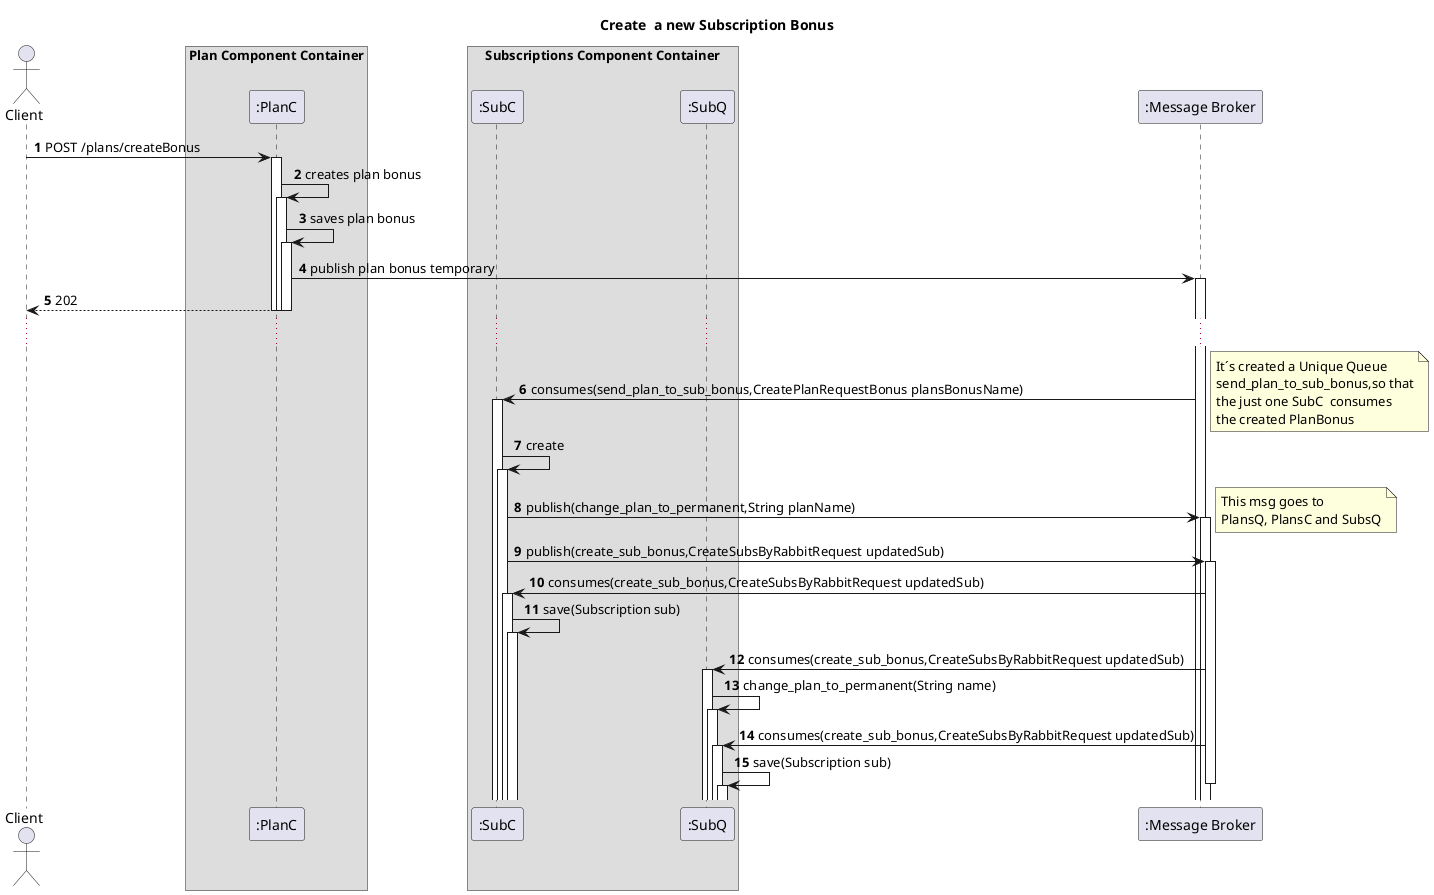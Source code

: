 @startuml
'https://plantuml.com/sequence-diagram
autoactivate on
autonumber
title  Create  a new Subscription Bonus

autonumber

actor "Client" as Ac
box "Plan Component Container"
participant ":PlanC" as Auth
end box
box "Subscriptions Component Container"
    participant ":SubC" as NewComp
    participant ":SubQ" as NewCompQ
end box
participant ":Message Broker" as Broker


Ac->Auth:POST /plans/createBonus
Auth->Auth:creates plan bonus
Auth->Auth:saves plan bonus
Auth->Broker:publish plan bonus temporary

Auth-->Ac:202
deactivate Auth
deactivate Auth

...
Broker->NewComp:consumes(send_plan_to_sub_bonus,CreatePlanRequestBonus plansBonusName)

note right
It´s created a Unique Queue
send_plan_to_sub_bonus,so that
the just one SubC  consumes
the created PlanBonus
end note
NewComp->NewComp:create

NewComp->Broker:publish(change_plan_to_permanent,String planName)
note right
This msg goes to
PlansQ, PlansC and SubsQ
end note

NewComp->Broker:publish(create_sub_bonus,CreateSubsByRabbitRequest updatedSub)
Broker->NewComp:consumes(create_sub_bonus,CreateSubsByRabbitRequest updatedSub)

NewComp->NewComp:save(Subscription sub)
Broker->NewCompQ:consumes(create_sub_bonus,CreateSubsByRabbitRequest updatedSub)
NewCompQ->NewCompQ:change_plan_to_permanent(String name)

Broker->NewCompQ:consumes(create_sub_bonus,CreateSubsByRabbitRequest updatedSub)
NewCompQ->NewCompQ:save(Subscription sub)
deactivate Broker











@enduml
